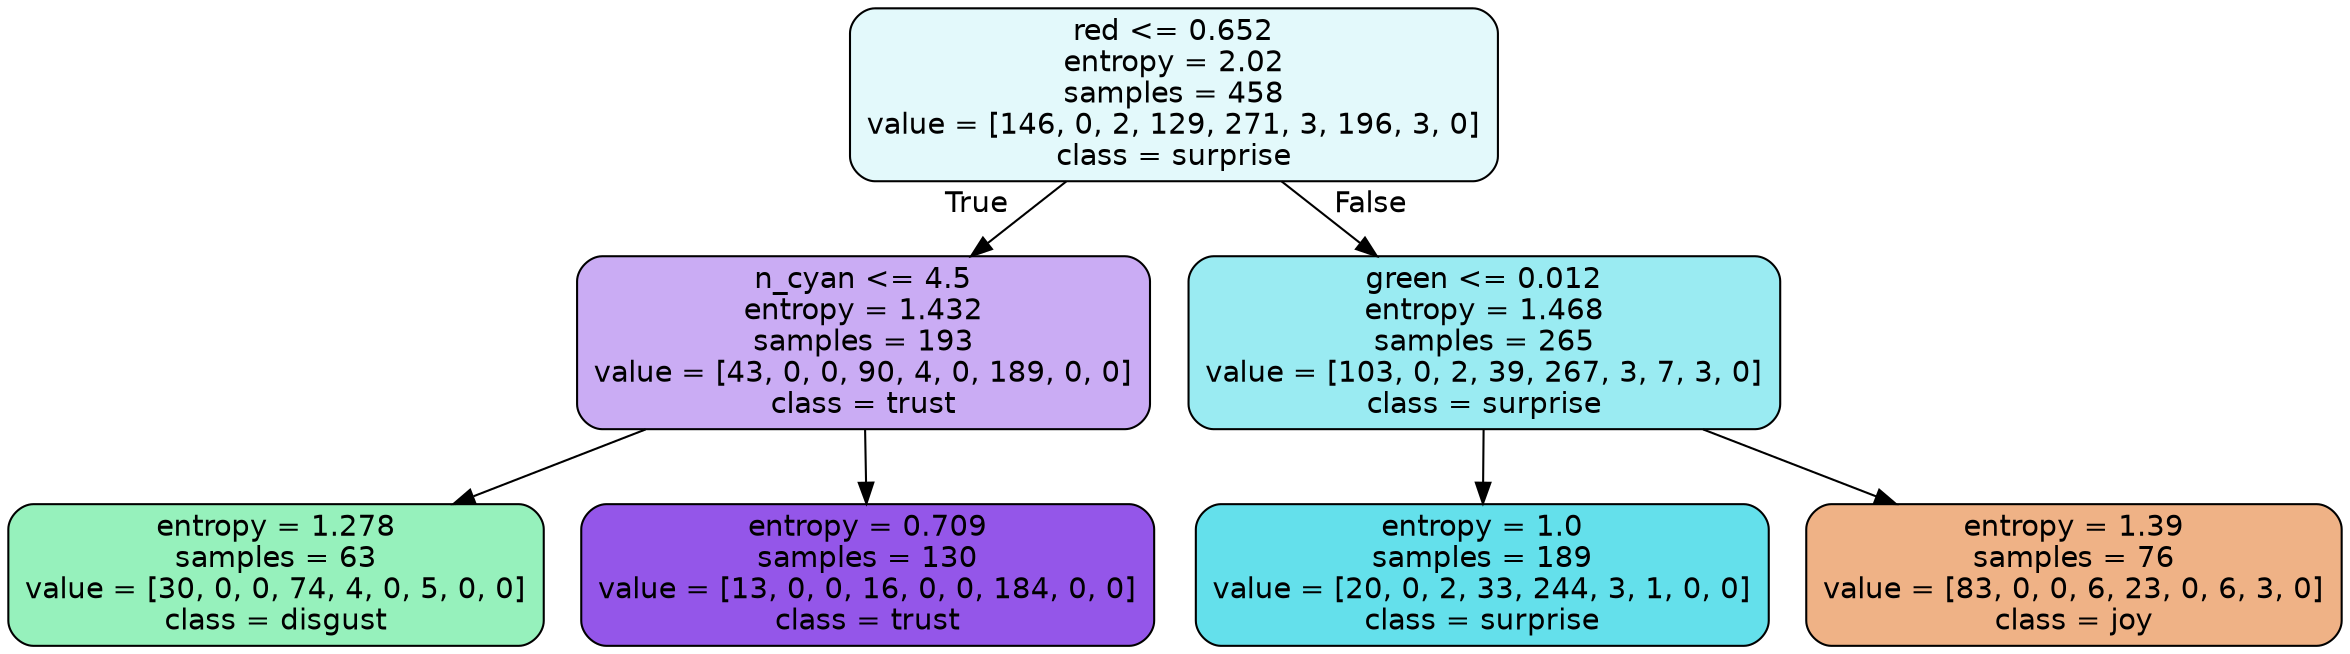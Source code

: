 digraph Tree {
node [shape=box, style="filled, rounded", color="black", fontname=helvetica] ;
edge [fontname=helvetica] ;
0 [label="red <= 0.652\nentropy = 2.02\nsamples = 458\nvalue = [146, 0, 2, 129, 271, 3, 196, 3, 0]\nclass = surprise", fillcolor="#39d7e523"] ;
1 [label="n_cyan <= 4.5\nentropy = 1.432\nsamples = 193\nvalue = [43, 0, 0, 90, 4, 0, 189, 0, 0]\nclass = trust", fillcolor="#8139e56b"] ;
0 -> 1 [labeldistance=2.5, labelangle=45, headlabel="True"] ;
2 [label="entropy = 1.278\nsamples = 63\nvalue = [30, 0, 0, 74, 4, 0, 5, 0, 0]\nclass = disgust", fillcolor="#39e58187"] ;
1 -> 2 ;
3 [label="entropy = 0.709\nsamples = 130\nvalue = [13, 0, 0, 16, 0, 0, 184, 0, 0]\nclass = trust", fillcolor="#8139e5d9"] ;
1 -> 3 ;
4 [label="green <= 0.012\nentropy = 1.468\nsamples = 265\nvalue = [103, 0, 2, 39, 267, 3, 7, 3, 0]\nclass = surprise", fillcolor="#39d7e582"] ;
0 -> 4 [labeldistance=2.5, labelangle=-45, headlabel="False"] ;
5 [label="entropy = 1.0\nsamples = 189\nvalue = [20, 0, 2, 33, 244, 3, 1, 0, 0]\nclass = surprise", fillcolor="#39d7e5c7"] ;
4 -> 5 ;
6 [label="entropy = 1.39\nsamples = 76\nvalue = [83, 0, 0, 6, 23, 0, 6, 3, 0]\nclass = joy", fillcolor="#e581399c"] ;
4 -> 6 ;
}